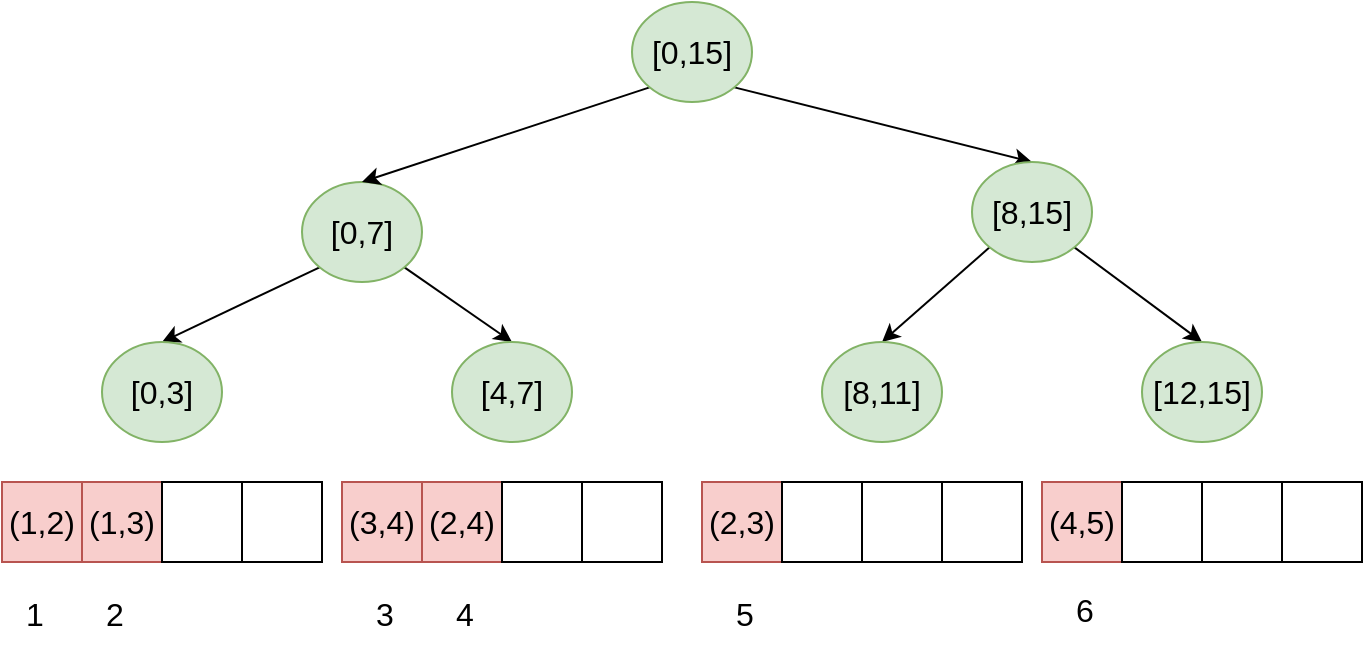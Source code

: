 <mxfile version="24.7.5">
  <diagram name="第 1 页" id="QAm18azOX-zAT04Hg-1n">
    <mxGraphModel dx="943" dy="705" grid="1" gridSize="10" guides="1" tooltips="1" connect="1" arrows="1" fold="1" page="1" pageScale="1" pageWidth="827" pageHeight="1169" math="0" shadow="0">
      <root>
        <mxCell id="0" />
        <mxCell id="1" parent="0" />
        <mxCell id="tXQxea_YoVQhc8uDO9fd-7" style="rounded=0;orthogonalLoop=1;jettySize=auto;html=1;exitX=0;exitY=1;exitDx=0;exitDy=0;entryX=0.5;entryY=0;entryDx=0;entryDy=0;" edge="1" parent="1" source="tXQxea_YoVQhc8uDO9fd-1" target="tXQxea_YoVQhc8uDO9fd-6">
          <mxGeometry relative="1" as="geometry" />
        </mxCell>
        <mxCell id="tXQxea_YoVQhc8uDO9fd-9" style="rounded=0;orthogonalLoop=1;jettySize=auto;html=1;exitX=1;exitY=1;exitDx=0;exitDy=0;entryX=0.5;entryY=0;entryDx=0;entryDy=0;" edge="1" parent="1" source="tXQxea_YoVQhc8uDO9fd-1" target="tXQxea_YoVQhc8uDO9fd-8">
          <mxGeometry relative="1" as="geometry" />
        </mxCell>
        <mxCell id="tXQxea_YoVQhc8uDO9fd-1" value="&lt;font style=&quot;font-size: 16px;&quot;&gt;[0,7]&lt;/font&gt;" style="ellipse;whiteSpace=wrap;html=1;fillColor=#d5e8d4;strokeColor=#82b366;" vertex="1" parent="1">
          <mxGeometry x="260" y="330" width="60" height="50" as="geometry" />
        </mxCell>
        <mxCell id="tXQxea_YoVQhc8uDO9fd-3" style="rounded=0;orthogonalLoop=1;jettySize=auto;html=1;exitX=0;exitY=1;exitDx=0;exitDy=0;entryX=0.5;entryY=0;entryDx=0;entryDy=0;" edge="1" parent="1" source="tXQxea_YoVQhc8uDO9fd-2" target="tXQxea_YoVQhc8uDO9fd-1">
          <mxGeometry relative="1" as="geometry" />
        </mxCell>
        <mxCell id="tXQxea_YoVQhc8uDO9fd-5" style="rounded=0;orthogonalLoop=1;jettySize=auto;html=1;exitX=1;exitY=1;exitDx=0;exitDy=0;entryX=0.5;entryY=0;entryDx=0;entryDy=0;" edge="1" parent="1" source="tXQxea_YoVQhc8uDO9fd-2" target="tXQxea_YoVQhc8uDO9fd-4">
          <mxGeometry relative="1" as="geometry" />
        </mxCell>
        <mxCell id="tXQxea_YoVQhc8uDO9fd-2" value="&lt;font style=&quot;font-size: 16px;&quot;&gt;[0,15]&lt;/font&gt;" style="ellipse;whiteSpace=wrap;html=1;fillColor=#d5e8d4;strokeColor=#82b366;" vertex="1" parent="1">
          <mxGeometry x="425" y="240" width="60" height="50" as="geometry" />
        </mxCell>
        <mxCell id="tXQxea_YoVQhc8uDO9fd-11" style="rounded=0;orthogonalLoop=1;jettySize=auto;html=1;exitX=0;exitY=1;exitDx=0;exitDy=0;entryX=0.5;entryY=0;entryDx=0;entryDy=0;" edge="1" parent="1" source="tXQxea_YoVQhc8uDO9fd-4" target="tXQxea_YoVQhc8uDO9fd-10">
          <mxGeometry relative="1" as="geometry" />
        </mxCell>
        <mxCell id="tXQxea_YoVQhc8uDO9fd-13" style="rounded=0;orthogonalLoop=1;jettySize=auto;html=1;exitX=1;exitY=1;exitDx=0;exitDy=0;entryX=0.5;entryY=0;entryDx=0;entryDy=0;" edge="1" parent="1" source="tXQxea_YoVQhc8uDO9fd-4" target="tXQxea_YoVQhc8uDO9fd-12">
          <mxGeometry relative="1" as="geometry" />
        </mxCell>
        <mxCell id="tXQxea_YoVQhc8uDO9fd-4" value="&lt;font style=&quot;font-size: 16px;&quot;&gt;[8,15]&lt;/font&gt;" style="ellipse;whiteSpace=wrap;html=1;fillColor=#d5e8d4;strokeColor=#82b366;" vertex="1" parent="1">
          <mxGeometry x="595" y="320" width="60" height="50" as="geometry" />
        </mxCell>
        <mxCell id="tXQxea_YoVQhc8uDO9fd-6" value="&lt;font style=&quot;font-size: 16px;&quot;&gt;[0,3]&lt;/font&gt;" style="ellipse;whiteSpace=wrap;html=1;fillColor=#d5e8d4;strokeColor=#82b366;" vertex="1" parent="1">
          <mxGeometry x="160" y="410" width="60" height="50" as="geometry" />
        </mxCell>
        <mxCell id="tXQxea_YoVQhc8uDO9fd-8" value="&lt;font style=&quot;font-size: 16px;&quot;&gt;[4,7]&lt;/font&gt;" style="ellipse;whiteSpace=wrap;html=1;fillColor=#d5e8d4;strokeColor=#82b366;" vertex="1" parent="1">
          <mxGeometry x="335" y="410" width="60" height="50" as="geometry" />
        </mxCell>
        <mxCell id="tXQxea_YoVQhc8uDO9fd-10" value="&lt;font style=&quot;font-size: 16px;&quot;&gt;[8,11]&lt;/font&gt;" style="ellipse;whiteSpace=wrap;html=1;fillColor=#d5e8d4;strokeColor=#82b366;" vertex="1" parent="1">
          <mxGeometry x="520" y="410" width="60" height="50" as="geometry" />
        </mxCell>
        <mxCell id="tXQxea_YoVQhc8uDO9fd-12" value="&lt;font style=&quot;font-size: 16px;&quot;&gt;[12,15]&lt;/font&gt;" style="ellipse;whiteSpace=wrap;html=1;fillColor=#d5e8d4;strokeColor=#82b366;" vertex="1" parent="1">
          <mxGeometry x="680" y="410" width="60" height="50" as="geometry" />
        </mxCell>
        <mxCell id="tXQxea_YoVQhc8uDO9fd-14" value="&lt;font style=&quot;font-size: 16px;&quot;&gt;(1,2)&lt;/font&gt;" style="rounded=0;whiteSpace=wrap;html=1;fillColor=#f8cecc;strokeColor=#b85450;" vertex="1" parent="1">
          <mxGeometry x="110" y="480" width="40" height="40" as="geometry" />
        </mxCell>
        <mxCell id="tXQxea_YoVQhc8uDO9fd-15" value="&lt;span style=&quot;font-size: 16px;&quot;&gt;(1,3)&lt;/span&gt;" style="rounded=0;whiteSpace=wrap;html=1;fillColor=#f8cecc;strokeColor=#b85450;" vertex="1" parent="1">
          <mxGeometry x="150" y="480" width="40" height="40" as="geometry" />
        </mxCell>
        <mxCell id="tXQxea_YoVQhc8uDO9fd-16" value="" style="rounded=0;whiteSpace=wrap;html=1;" vertex="1" parent="1">
          <mxGeometry x="190" y="480" width="40" height="40" as="geometry" />
        </mxCell>
        <mxCell id="tXQxea_YoVQhc8uDO9fd-17" value="" style="rounded=0;whiteSpace=wrap;html=1;" vertex="1" parent="1">
          <mxGeometry x="230" y="480" width="40" height="40" as="geometry" />
        </mxCell>
        <mxCell id="tXQxea_YoVQhc8uDO9fd-18" value="&lt;span style=&quot;font-size: 16px;&quot;&gt;(3,4)&lt;/span&gt;" style="rounded=0;whiteSpace=wrap;html=1;fillColor=#f8cecc;strokeColor=#b85450;" vertex="1" parent="1">
          <mxGeometry x="280" y="480" width="40" height="40" as="geometry" />
        </mxCell>
        <mxCell id="tXQxea_YoVQhc8uDO9fd-19" value="&lt;span style=&quot;font-size: 16px;&quot;&gt;(2,4)&lt;/span&gt;" style="rounded=0;whiteSpace=wrap;html=1;fillColor=#f8cecc;strokeColor=#b85450;" vertex="1" parent="1">
          <mxGeometry x="320" y="480" width="40" height="40" as="geometry" />
        </mxCell>
        <mxCell id="tXQxea_YoVQhc8uDO9fd-20" value="" style="rounded=0;whiteSpace=wrap;html=1;" vertex="1" parent="1">
          <mxGeometry x="360" y="480" width="40" height="40" as="geometry" />
        </mxCell>
        <mxCell id="tXQxea_YoVQhc8uDO9fd-21" value="" style="rounded=0;whiteSpace=wrap;html=1;" vertex="1" parent="1">
          <mxGeometry x="400" y="480" width="40" height="40" as="geometry" />
        </mxCell>
        <mxCell id="tXQxea_YoVQhc8uDO9fd-22" value="&lt;span style=&quot;font-size: 16px;&quot;&gt;(2,3)&lt;/span&gt;" style="rounded=0;whiteSpace=wrap;html=1;fillColor=#f8cecc;strokeColor=#b85450;" vertex="1" parent="1">
          <mxGeometry x="460" y="480" width="40" height="40" as="geometry" />
        </mxCell>
        <mxCell id="tXQxea_YoVQhc8uDO9fd-23" value="" style="rounded=0;whiteSpace=wrap;html=1;" vertex="1" parent="1">
          <mxGeometry x="500" y="480" width="40" height="40" as="geometry" />
        </mxCell>
        <mxCell id="tXQxea_YoVQhc8uDO9fd-24" value="" style="rounded=0;whiteSpace=wrap;html=1;" vertex="1" parent="1">
          <mxGeometry x="540" y="480" width="40" height="40" as="geometry" />
        </mxCell>
        <mxCell id="tXQxea_YoVQhc8uDO9fd-25" value="" style="rounded=0;whiteSpace=wrap;html=1;" vertex="1" parent="1">
          <mxGeometry x="580" y="480" width="40" height="40" as="geometry" />
        </mxCell>
        <mxCell id="tXQxea_YoVQhc8uDO9fd-26" value="&lt;span style=&quot;font-size: 16px;&quot;&gt;(4,5)&lt;/span&gt;" style="rounded=0;whiteSpace=wrap;html=1;fillColor=#f8cecc;strokeColor=#b85450;" vertex="1" parent="1">
          <mxGeometry x="630" y="480" width="40" height="40" as="geometry" />
        </mxCell>
        <mxCell id="tXQxea_YoVQhc8uDO9fd-27" value="" style="rounded=0;whiteSpace=wrap;html=1;" vertex="1" parent="1">
          <mxGeometry x="670" y="480" width="40" height="40" as="geometry" />
        </mxCell>
        <mxCell id="tXQxea_YoVQhc8uDO9fd-28" value="" style="rounded=0;whiteSpace=wrap;html=1;" vertex="1" parent="1">
          <mxGeometry x="710" y="480" width="40" height="40" as="geometry" />
        </mxCell>
        <mxCell id="tXQxea_YoVQhc8uDO9fd-29" value="" style="rounded=0;whiteSpace=wrap;html=1;" vertex="1" parent="1">
          <mxGeometry x="750" y="480" width="40" height="40" as="geometry" />
        </mxCell>
        <mxCell id="tXQxea_YoVQhc8uDO9fd-31" value="&lt;div style=&quot;text-align: center;&quot;&gt;&lt;span style=&quot;background-color: initial; font-size: 16px;&quot;&gt;1&lt;/span&gt;&lt;/div&gt;" style="text;whiteSpace=wrap;html=1;" vertex="1" parent="1">
          <mxGeometry x="120" y="530" width="10" height="40" as="geometry" />
        </mxCell>
        <mxCell id="tXQxea_YoVQhc8uDO9fd-32" value="&lt;div style=&quot;text-align: center;&quot;&gt;&lt;span style=&quot;background-color: initial; font-size: 16px;&quot;&gt;2&lt;/span&gt;&lt;/div&gt;" style="text;whiteSpace=wrap;html=1;" vertex="1" parent="1">
          <mxGeometry x="160" y="530" width="10" height="40" as="geometry" />
        </mxCell>
        <mxCell id="tXQxea_YoVQhc8uDO9fd-33" value="&lt;div style=&quot;text-align: center;&quot;&gt;&lt;span style=&quot;background-color: initial; font-size: 16px;&quot;&gt;3&lt;/span&gt;&lt;/div&gt;" style="text;whiteSpace=wrap;html=1;" vertex="1" parent="1">
          <mxGeometry x="295" y="530" width="10" height="40" as="geometry" />
        </mxCell>
        <mxCell id="tXQxea_YoVQhc8uDO9fd-34" value="&lt;div style=&quot;text-align: center;&quot;&gt;&lt;span style=&quot;background-color: initial; font-size: 16px;&quot;&gt;4&lt;/span&gt;&lt;/div&gt;" style="text;whiteSpace=wrap;html=1;" vertex="1" parent="1">
          <mxGeometry x="335" y="530" width="10" height="40" as="geometry" />
        </mxCell>
        <mxCell id="tXQxea_YoVQhc8uDO9fd-35" value="&lt;div style=&quot;text-align: center;&quot;&gt;&lt;span style=&quot;background-color: initial; font-size: 16px;&quot;&gt;5&lt;/span&gt;&lt;/div&gt;" style="text;whiteSpace=wrap;html=1;" vertex="1" parent="1">
          <mxGeometry x="475" y="530" width="10" height="40" as="geometry" />
        </mxCell>
        <mxCell id="tXQxea_YoVQhc8uDO9fd-36" value="&lt;div style=&quot;text-align: center;&quot;&gt;&lt;span style=&quot;background-color: initial; font-size: 16px;&quot;&gt;6&lt;/span&gt;&lt;/div&gt;" style="text;whiteSpace=wrap;html=1;" vertex="1" parent="1">
          <mxGeometry x="645" y="528" width="10" height="40" as="geometry" />
        </mxCell>
      </root>
    </mxGraphModel>
  </diagram>
</mxfile>
